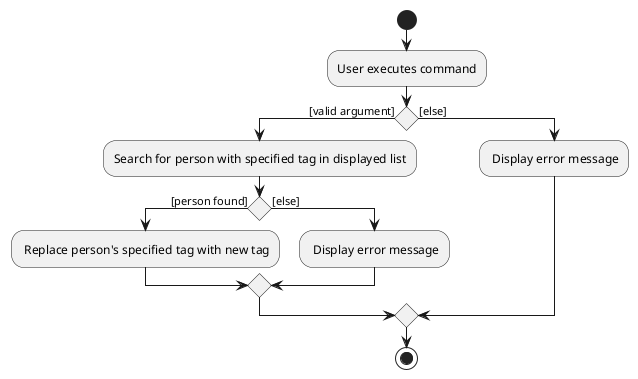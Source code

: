 @startuml
start
:User executes command;

'Since the beta syntax does not support placing the condition outside the
'diamond we place it as the true branch instead.

if () then ([valid argument])
    :Search for person with specified tag in displayed list;
    if () then ([person found])
        : Replace person's specified tag with new tag;
    else ([else])
        : Display error message;
    endif
else ([else])
    : Display error message;
endif
stop
@enduml
